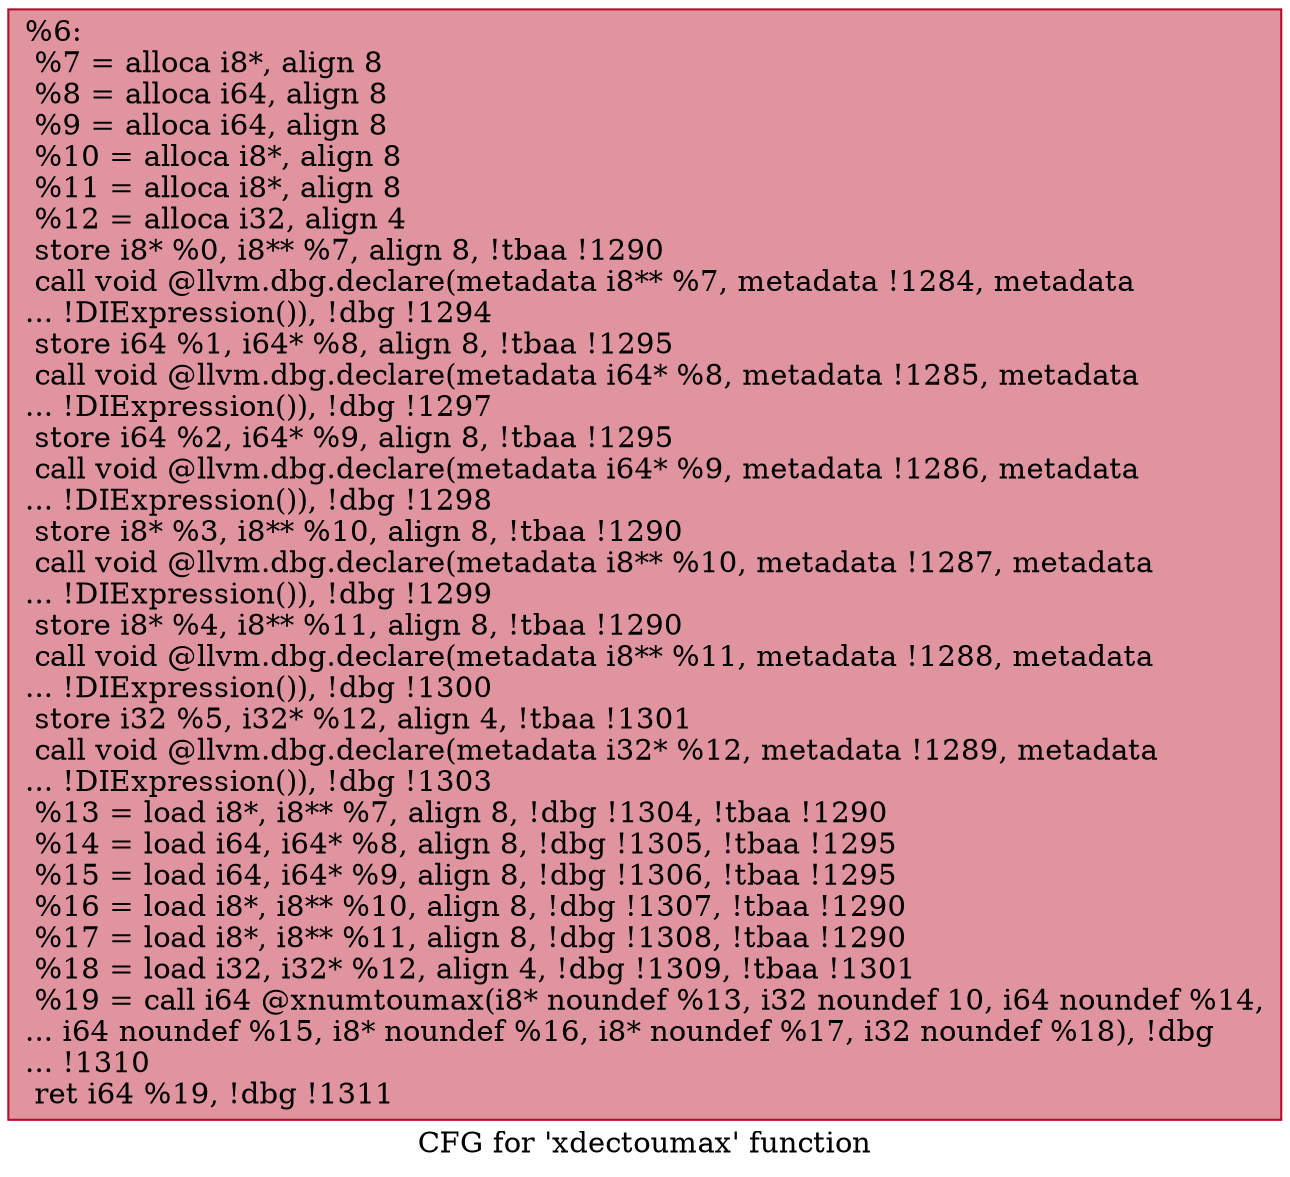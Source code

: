 digraph "CFG for 'xdectoumax' function" {
	label="CFG for 'xdectoumax' function";

	Node0x2744e80 [shape=record,color="#b70d28ff", style=filled, fillcolor="#b70d2870",label="{%6:\l  %7 = alloca i8*, align 8\l  %8 = alloca i64, align 8\l  %9 = alloca i64, align 8\l  %10 = alloca i8*, align 8\l  %11 = alloca i8*, align 8\l  %12 = alloca i32, align 4\l  store i8* %0, i8** %7, align 8, !tbaa !1290\l  call void @llvm.dbg.declare(metadata i8** %7, metadata !1284, metadata\l... !DIExpression()), !dbg !1294\l  store i64 %1, i64* %8, align 8, !tbaa !1295\l  call void @llvm.dbg.declare(metadata i64* %8, metadata !1285, metadata\l... !DIExpression()), !dbg !1297\l  store i64 %2, i64* %9, align 8, !tbaa !1295\l  call void @llvm.dbg.declare(metadata i64* %9, metadata !1286, metadata\l... !DIExpression()), !dbg !1298\l  store i8* %3, i8** %10, align 8, !tbaa !1290\l  call void @llvm.dbg.declare(metadata i8** %10, metadata !1287, metadata\l... !DIExpression()), !dbg !1299\l  store i8* %4, i8** %11, align 8, !tbaa !1290\l  call void @llvm.dbg.declare(metadata i8** %11, metadata !1288, metadata\l... !DIExpression()), !dbg !1300\l  store i32 %5, i32* %12, align 4, !tbaa !1301\l  call void @llvm.dbg.declare(metadata i32* %12, metadata !1289, metadata\l... !DIExpression()), !dbg !1303\l  %13 = load i8*, i8** %7, align 8, !dbg !1304, !tbaa !1290\l  %14 = load i64, i64* %8, align 8, !dbg !1305, !tbaa !1295\l  %15 = load i64, i64* %9, align 8, !dbg !1306, !tbaa !1295\l  %16 = load i8*, i8** %10, align 8, !dbg !1307, !tbaa !1290\l  %17 = load i8*, i8** %11, align 8, !dbg !1308, !tbaa !1290\l  %18 = load i32, i32* %12, align 4, !dbg !1309, !tbaa !1301\l  %19 = call i64 @xnumtoumax(i8* noundef %13, i32 noundef 10, i64 noundef %14,\l... i64 noundef %15, i8* noundef %16, i8* noundef %17, i32 noundef %18), !dbg\l... !1310\l  ret i64 %19, !dbg !1311\l}"];
}
